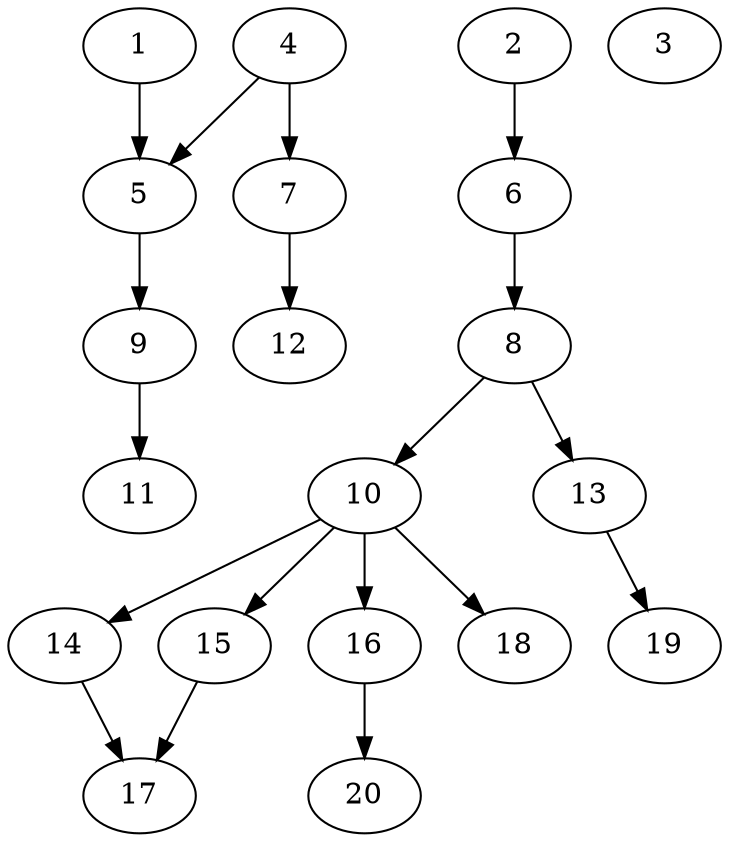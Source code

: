 // DAG automatically generated by daggen at Tue Jul 12 21:01:57 2022
// ./daggen -n 20 --fat 0.4 --density 0.4 --regular 0.2 --jump 2 --minalpha 20 --maxalpha 200 --dot -o ../task20.dot 
digraph G {
  1 [size="463855520846", alpha="145.09"]
  1 -> 5 [size ="838860800"]
  2 [size="782757789696", alpha="40.97"]
  2 -> 6 [size ="679477248"]
  3 [size="68719476736", alpha="132.06"]
  4 [size="907681570", alpha="199.41"]
  4 -> 5 [size ="33554432"]
  4 -> 7 [size ="33554432"]
  5 [size="782757789696", alpha="124.55"]
  5 -> 9 [size ="679477248"]
  6 [size="368293445632", alpha="157.15"]
  6 -> 8 [size ="411041792"]
  7 [size="782757789696", alpha="110.58"]
  7 -> 12 [size ="679477248"]
  8 [size="13025835196", alpha="93.82"]
  8 -> 10 [size ="209715200"]
  8 -> 13 [size ="209715200"]
  9 [size="2902726556", alpha="29.65"]
  9 -> 11 [size ="75497472"]
  10 [size="189250506641", alpha="132.04"]
  10 -> 14 [size ="209715200"]
  10 -> 15 [size ="209715200"]
  10 -> 16 [size ="209715200"]
  10 -> 18 [size ="209715200"]
  11 [size="25623847916", alpha="170.08"]
  12 [size="782757789696", alpha="146.54"]
  13 [size="664932779581", alpha="63.91"]
  13 -> 19 [size ="411041792"]
  14 [size="22295914242", alpha="180.42"]
  14 -> 17 [size ="33554432"]
  15 [size="23886803156", alpha="121.36"]
  15 -> 17 [size ="75497472"]
  16 [size="23941437487", alpha="67.03"]
  16 -> 20 [size ="33554432"]
  17 [size="10385938266", alpha="84.54"]
  18 [size="14454333398", alpha="86.13"]
  19 [size="15247093174", alpha="179.55"]
  20 [size="327890003", alpha="138.79"]
}
